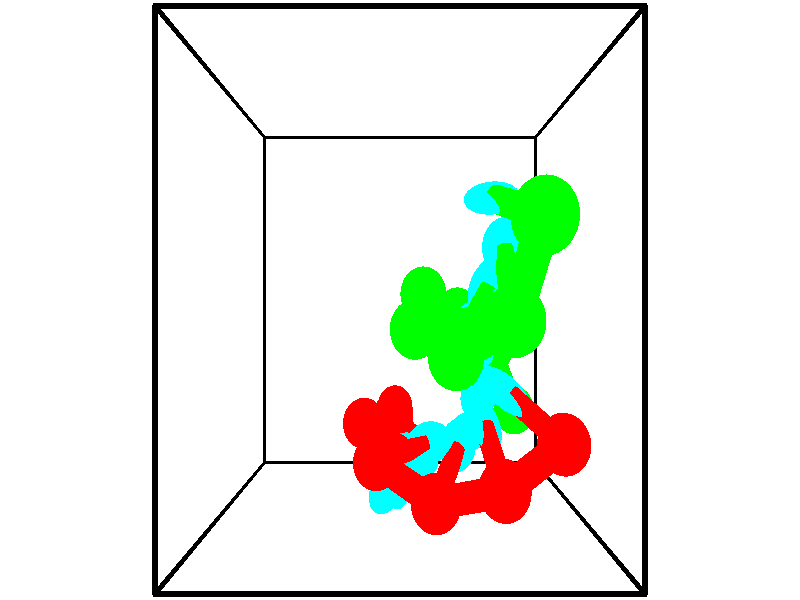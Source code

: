 // switches for output
#declare DRAW_BASES = 1; // possible values are 0, 1; only relevant for DNA ribbons
#declare DRAW_BASES_TYPE = 3; // possible values are 1, 2, 3; only relevant for DNA ribbons
#declare DRAW_FOG = 0; // set to 1 to enable fog

#include "colors.inc"

#include "transforms.inc"
background { rgb <1, 1, 1>}

#default {
   normal{
       ripples 0.25
       frequency 0.20
       turbulence 0.2
       lambda 5
   }
	finish {
		phong 0.1
		phong_size 40.
	}
}

// original window dimensions: 1024x640


// camera settings

camera {
	sky <-0, 1, 0>
	up <-0, 1, 0>
	right 1.6 * <1, 0, 0>
	location <2.5, 2.5, 11.1562>
	look_at <2.5, 2.5, 2.5>
	direction <0, 0, -8.6562>
	angle 67.0682
}


# declare cpy_camera_pos = <2.5, 2.5, 11.1562>;
# if (DRAW_FOG = 1)
fog {
	fog_type 2
	up vnormalize(cpy_camera_pos)
	color rgbt<1,1,1,0.3>
	distance 1e-5
	fog_alt 3e-3
	fog_offset 4
}
# end


// LIGHTS

# declare lum = 6;
global_settings {
	ambient_light rgb lum * <0.05, 0.05, 0.05>
	max_trace_level 15
}# declare cpy_direct_light_amount = 0.25;
light_source
{	1000 * <-1, -1, 1>,
	rgb lum * cpy_direct_light_amount
	parallel
}

light_source
{	1000 * <1, 1, -1>,
	rgb lum * cpy_direct_light_amount
	parallel
}

// strand 0

// nucleotide -1

// particle -1
sphere {
	<2.428158, 1.224648, 2.476865> 0.250000
	pigment { color rgbt <1,0,0,0> }
	no_shadow
}
cylinder {
	<2.282001, 0.948608, 2.726746>,  <2.194308, 0.782984, 2.876674>, 0.100000
	pigment { color rgbt <1,0,0,0> }
	no_shadow
}
cylinder {
	<2.282001, 0.948608, 2.726746>,  <2.428158, 1.224648, 2.476865>, 0.100000
	pigment { color rgbt <1,0,0,0> }
	no_shadow
}

// particle -1
sphere {
	<2.282001, 0.948608, 2.726746> 0.100000
	pigment { color rgbt <1,0,0,0> }
	no_shadow
}
sphere {
	0, 1
	scale<0.080000,0.200000,0.300000>
	matrix <-0.142666, 0.704694, 0.695020,
		-0.919857, 0.164830, -0.355942,
		-0.365390, -0.690100, 0.624702,
		2.172385, 0.741578, 2.914156>
	pigment { color rgbt <0,1,1,0> }
	no_shadow
}
cylinder {
	<2.703218, 0.819578, 2.850326>,  <2.428158, 1.224648, 2.476865>, 0.130000
	pigment { color rgbt <1,0,0,0> }
	no_shadow
}

// nucleotide -1

// particle -1
sphere {
	<2.703218, 0.819578, 2.850326> 0.250000
	pigment { color rgbt <1,0,0,0> }
	no_shadow
}
cylinder {
	<2.484077, 0.600037, 3.102871>,  <2.352593, 0.468312, 3.254398>, 0.100000
	pigment { color rgbt <1,0,0,0> }
	no_shadow
}
cylinder {
	<2.484077, 0.600037, 3.102871>,  <2.703218, 0.819578, 2.850326>, 0.100000
	pigment { color rgbt <1,0,0,0> }
	no_shadow
}

// particle -1
sphere {
	<2.484077, 0.600037, 3.102871> 0.100000
	pigment { color rgbt <1,0,0,0> }
	no_shadow
}
sphere {
	0, 1
	scale<0.080000,0.200000,0.300000>
	matrix <0.473305, 0.418947, 0.774897,
		-0.689814, 0.723355, 0.030255,
		-0.547850, -0.548855, 0.631363,
		2.319722, 0.435380, 3.292280>
	pigment { color rgbt <0,1,1,0> }
	no_shadow
}
cylinder {
	<2.422844, 1.276226, 3.343432>,  <2.703218, 0.819578, 2.850326>, 0.130000
	pigment { color rgbt <1,0,0,0> }
	no_shadow
}

// nucleotide -1

// particle -1
sphere {
	<2.422844, 1.276226, 3.343432> 0.250000
	pigment { color rgbt <1,0,0,0> }
	no_shadow
}
cylinder {
	<2.441319, 0.908722, 3.500275>,  <2.452403, 0.688220, 3.594380>, 0.100000
	pigment { color rgbt <1,0,0,0> }
	no_shadow
}
cylinder {
	<2.441319, 0.908722, 3.500275>,  <2.422844, 1.276226, 3.343432>, 0.100000
	pigment { color rgbt <1,0,0,0> }
	no_shadow
}

// particle -1
sphere {
	<2.441319, 0.908722, 3.500275> 0.100000
	pigment { color rgbt <1,0,0,0> }
	no_shadow
}
sphere {
	0, 1
	scale<0.080000,0.200000,0.300000>
	matrix <0.426060, 0.373150, 0.824155,
		-0.903515, 0.128996, 0.408682,
		0.046187, -0.918760, 0.392106,
		2.455175, 0.633094, 3.617907>
	pigment { color rgbt <0,1,1,0> }
	no_shadow
}
cylinder {
	<2.069783, 1.274737, 3.948446>,  <2.422844, 1.276226, 3.343432>, 0.130000
	pigment { color rgbt <1,0,0,0> }
	no_shadow
}

// nucleotide -1

// particle -1
sphere {
	<2.069783, 1.274737, 3.948446> 0.250000
	pigment { color rgbt <1,0,0,0> }
	no_shadow
}
cylinder {
	<2.422981, 1.091217, 3.908802>,  <2.634900, 0.981105, 3.885016>, 0.100000
	pigment { color rgbt <1,0,0,0> }
	no_shadow
}
cylinder {
	<2.422981, 1.091217, 3.908802>,  <2.069783, 1.274737, 3.948446>, 0.100000
	pigment { color rgbt <1,0,0,0> }
	no_shadow
}

// particle -1
sphere {
	<2.422981, 1.091217, 3.908802> 0.100000
	pigment { color rgbt <1,0,0,0> }
	no_shadow
}
sphere {
	0, 1
	scale<0.080000,0.200000,0.300000>
	matrix <0.351612, 0.506655, 0.787191,
		-0.310949, -0.729934, 0.608693,
		0.882995, -0.458799, -0.099110,
		2.687880, 0.953577, 3.879069>
	pigment { color rgbt <0,1,1,0> }
	no_shadow
}
cylinder {
	<2.245680, 1.045492, 4.667811>,  <2.069783, 1.274737, 3.948446>, 0.130000
	pigment { color rgbt <1,0,0,0> }
	no_shadow
}

// nucleotide -1

// particle -1
sphere {
	<2.245680, 1.045492, 4.667811> 0.250000
	pigment { color rgbt <1,0,0,0> }
	no_shadow
}
cylinder {
	<2.579861, 1.104752, 4.456123>,  <2.780369, 1.140307, 4.329111>, 0.100000
	pigment { color rgbt <1,0,0,0> }
	no_shadow
}
cylinder {
	<2.579861, 1.104752, 4.456123>,  <2.245680, 1.045492, 4.667811>, 0.100000
	pigment { color rgbt <1,0,0,0> }
	no_shadow
}

// particle -1
sphere {
	<2.579861, 1.104752, 4.456123> 0.100000
	pigment { color rgbt <1,0,0,0> }
	no_shadow
}
sphere {
	0, 1
	scale<0.080000,0.200000,0.300000>
	matrix <0.428428, 0.427547, 0.796023,
		0.344194, -0.891772, 0.293725,
		0.835452, 0.148147, -0.529219,
		2.830496, 1.149196, 4.297358>
	pigment { color rgbt <0,1,1,0> }
	no_shadow
}
cylinder {
	<2.857756, 0.813773, 5.157256>,  <2.245680, 1.045492, 4.667811>, 0.130000
	pigment { color rgbt <1,0,0,0> }
	no_shadow
}

// nucleotide -1

// particle -1
sphere {
	<2.857756, 0.813773, 5.157256> 0.250000
	pigment { color rgbt <1,0,0,0> }
	no_shadow
}
cylinder {
	<3.012081, 1.032867, 4.860302>,  <3.104676, 1.164324, 4.682130>, 0.100000
	pigment { color rgbt <1,0,0,0> }
	no_shadow
}
cylinder {
	<3.012081, 1.032867, 4.860302>,  <2.857756, 0.813773, 5.157256>, 0.100000
	pigment { color rgbt <1,0,0,0> }
	no_shadow
}

// particle -1
sphere {
	<3.012081, 1.032867, 4.860302> 0.100000
	pigment { color rgbt <1,0,0,0> }
	no_shadow
}
sphere {
	0, 1
	scale<0.080000,0.200000,0.300000>
	matrix <0.395837, 0.628575, 0.669482,
		0.833344, -0.552157, 0.025697,
		0.385812, 0.547737, -0.742384,
		3.127825, 1.197188, 4.637587>
	pigment { color rgbt <0,1,1,0> }
	no_shadow
}
cylinder {
	<3.500141, 0.981058, 5.398419>,  <2.857756, 0.813773, 5.157256>, 0.130000
	pigment { color rgbt <1,0,0,0> }
	no_shadow
}

// nucleotide -1

// particle -1
sphere {
	<3.500141, 0.981058, 5.398419> 0.250000
	pigment { color rgbt <1,0,0,0> }
	no_shadow
}
cylinder {
	<3.419231, 1.248077, 5.111794>,  <3.370686, 1.408289, 4.939818>, 0.100000
	pigment { color rgbt <1,0,0,0> }
	no_shadow
}
cylinder {
	<3.419231, 1.248077, 5.111794>,  <3.500141, 0.981058, 5.398419>, 0.100000
	pigment { color rgbt <1,0,0,0> }
	no_shadow
}

// particle -1
sphere {
	<3.419231, 1.248077, 5.111794> 0.100000
	pigment { color rgbt <1,0,0,0> }
	no_shadow
}
sphere {
	0, 1
	scale<0.080000,0.200000,0.300000>
	matrix <0.382994, 0.727337, 0.569470,
		0.901333, -0.159251, -0.402789,
		-0.202274, 0.667548, -0.716565,
		3.358549, 1.448342, 4.896824>
	pigment { color rgbt <0,1,1,0> }
	no_shadow
}
cylinder {
	<4.075277, 1.343949, 5.359604>,  <3.500141, 0.981058, 5.398419>, 0.130000
	pigment { color rgbt <1,0,0,0> }
	no_shadow
}

// nucleotide -1

// particle -1
sphere {
	<4.075277, 1.343949, 5.359604> 0.250000
	pigment { color rgbt <1,0,0,0> }
	no_shadow
}
cylinder {
	<3.770641, 1.572952, 5.238136>,  <3.587860, 1.710354, 5.165256>, 0.100000
	pigment { color rgbt <1,0,0,0> }
	no_shadow
}
cylinder {
	<3.770641, 1.572952, 5.238136>,  <4.075277, 1.343949, 5.359604>, 0.100000
	pigment { color rgbt <1,0,0,0> }
	no_shadow
}

// particle -1
sphere {
	<3.770641, 1.572952, 5.238136> 0.100000
	pigment { color rgbt <1,0,0,0> }
	no_shadow
}
sphere {
	0, 1
	scale<0.080000,0.200000,0.300000>
	matrix <0.332449, 0.747371, 0.575252,
		0.556291, 0.337151, -0.759520,
		-0.761589, 0.572509, -0.303670,
		3.542165, 1.744705, 5.147035>
	pigment { color rgbt <0,1,1,0> }
	no_shadow
}
// strand 1

// nucleotide -1

// particle -1
sphere {
	<3.574993, 3.022309, 6.677812> 0.250000
	pigment { color rgbt <0,1,0,0> }
	no_shadow
}
cylinder {
	<3.398560, 3.133759, 6.336563>,  <3.292700, 3.200628, 6.131814>, 0.100000
	pigment { color rgbt <0,1,0,0> }
	no_shadow
}
cylinder {
	<3.398560, 3.133759, 6.336563>,  <3.574993, 3.022309, 6.677812>, 0.100000
	pigment { color rgbt <0,1,0,0> }
	no_shadow
}

// particle -1
sphere {
	<3.398560, 3.133759, 6.336563> 0.100000
	pigment { color rgbt <0,1,0,0> }
	no_shadow
}
sphere {
	0, 1
	scale<0.080000,0.200000,0.300000>
	matrix <0.280154, -0.860340, -0.425827,
		-0.852619, -0.426830, 0.301426,
		-0.441084, 0.278622, -0.853121,
		3.266235, 3.217345, 6.080627>
	pigment { color rgbt <0,1,1,0> }
	no_shadow
}
cylinder {
	<3.418625, 2.361856, 6.308950>,  <3.574993, 3.022309, 6.677812>, 0.130000
	pigment { color rgbt <0,1,0,0> }
	no_shadow
}

// nucleotide -1

// particle -1
sphere {
	<3.418625, 2.361856, 6.308950> 0.250000
	pigment { color rgbt <0,1,0,0> }
	no_shadow
}
cylinder {
	<3.420624, 2.664642, 6.047577>,  <3.421823, 2.846314, 5.890753>, 0.100000
	pigment { color rgbt <0,1,0,0> }
	no_shadow
}
cylinder {
	<3.420624, 2.664642, 6.047577>,  <3.418625, 2.361856, 6.308950>, 0.100000
	pigment { color rgbt <0,1,0,0> }
	no_shadow
}

// particle -1
sphere {
	<3.420624, 2.664642, 6.047577> 0.100000
	pigment { color rgbt <0,1,0,0> }
	no_shadow
}
sphere {
	0, 1
	scale<0.080000,0.200000,0.300000>
	matrix <0.276498, -0.629012, -0.726562,
		-0.961002, -0.177043, -0.212442,
		0.004996, 0.756967, -0.653434,
		3.422122, 2.891732, 5.851547>
	pigment { color rgbt <0,1,1,0> }
	no_shadow
}
cylinder {
	<2.998266, 2.075303, 5.776056>,  <3.418625, 2.361856, 6.308950>, 0.130000
	pigment { color rgbt <0,1,0,0> }
	no_shadow
}

// nucleotide -1

// particle -1
sphere {
	<2.998266, 2.075303, 5.776056> 0.250000
	pigment { color rgbt <0,1,0,0> }
	no_shadow
}
cylinder {
	<3.203487, 2.386993, 5.632065>,  <3.326620, 2.574008, 5.545670>, 0.100000
	pigment { color rgbt <0,1,0,0> }
	no_shadow
}
cylinder {
	<3.203487, 2.386993, 5.632065>,  <2.998266, 2.075303, 5.776056>, 0.100000
	pigment { color rgbt <0,1,0,0> }
	no_shadow
}

// particle -1
sphere {
	<3.203487, 2.386993, 5.632065> 0.100000
	pigment { color rgbt <0,1,0,0> }
	no_shadow
}
sphere {
	0, 1
	scale<0.080000,0.200000,0.300000>
	matrix <0.214929, -0.522644, -0.825015,
		-0.831012, 0.345907, -0.435622,
		0.513054, 0.779225, -0.359978,
		3.357404, 2.620761, 5.524071>
	pigment { color rgbt <0,1,1,0> }
	no_shadow
}
cylinder {
	<2.649033, 2.257759, 5.173470>,  <2.998266, 2.075303, 5.776056>, 0.130000
	pigment { color rgbt <0,1,0,0> }
	no_shadow
}

// nucleotide -1

// particle -1
sphere {
	<2.649033, 2.257759, 5.173470> 0.250000
	pigment { color rgbt <0,1,0,0> }
	no_shadow
}
cylinder {
	<3.043619, 2.320663, 5.192047>,  <3.280371, 2.358406, 5.203194>, 0.100000
	pigment { color rgbt <0,1,0,0> }
	no_shadow
}
cylinder {
	<3.043619, 2.320663, 5.192047>,  <2.649033, 2.257759, 5.173470>, 0.100000
	pigment { color rgbt <0,1,0,0> }
	no_shadow
}

// particle -1
sphere {
	<3.043619, 2.320663, 5.192047> 0.100000
	pigment { color rgbt <0,1,0,0> }
	no_shadow
}
sphere {
	0, 1
	scale<0.080000,0.200000,0.300000>
	matrix <0.139277, -0.654088, -0.743485,
		-0.086543, 0.739890, -0.667137,
		0.986464, 0.157260, 0.046443,
		3.339559, 2.367841, 5.205980>
	pigment { color rgbt <0,1,1,0> }
	no_shadow
}
cylinder {
	<2.754816, 2.555403, 4.553404>,  <2.649033, 2.257759, 5.173470>, 0.130000
	pigment { color rgbt <0,1,0,0> }
	no_shadow
}

// nucleotide -1

// particle -1
sphere {
	<2.754816, 2.555403, 4.553404> 0.250000
	pigment { color rgbt <0,1,0,0> }
	no_shadow
}
cylinder {
	<3.019344, 2.318054, 4.736954>,  <3.178061, 2.175645, 4.847084>, 0.100000
	pigment { color rgbt <0,1,0,0> }
	no_shadow
}
cylinder {
	<3.019344, 2.318054, 4.736954>,  <2.754816, 2.555403, 4.553404>, 0.100000
	pigment { color rgbt <0,1,0,0> }
	no_shadow
}

// particle -1
sphere {
	<3.019344, 2.318054, 4.736954> 0.100000
	pigment { color rgbt <0,1,0,0> }
	no_shadow
}
sphere {
	0, 1
	scale<0.080000,0.200000,0.300000>
	matrix <0.132384, -0.509818, -0.850035,
		0.738329, 0.622894, -0.258600,
		0.661321, -0.593371, 0.458875,
		3.217741, 2.140043, 4.874616>
	pigment { color rgbt <0,1,1,0> }
	no_shadow
}
cylinder {
	<3.182279, 2.374610, 3.975699>,  <2.754816, 2.555403, 4.553404>, 0.130000
	pigment { color rgbt <0,1,0,0> }
	no_shadow
}

// nucleotide -1

// particle -1
sphere {
	<3.182279, 2.374610, 3.975699> 0.250000
	pigment { color rgbt <0,1,0,0> }
	no_shadow
}
cylinder {
	<3.236500, 2.095993, 4.257538>,  <3.269032, 1.928823, 4.426641>, 0.100000
	pigment { color rgbt <0,1,0,0> }
	no_shadow
}
cylinder {
	<3.236500, 2.095993, 4.257538>,  <3.182279, 2.374610, 3.975699>, 0.100000
	pigment { color rgbt <0,1,0,0> }
	no_shadow
}

// particle -1
sphere {
	<3.236500, 2.095993, 4.257538> 0.100000
	pigment { color rgbt <0,1,0,0> }
	no_shadow
}
sphere {
	0, 1
	scale<0.080000,0.200000,0.300000>
	matrix <0.020750, -0.709008, -0.704895,
		0.990553, 0.110170, -0.081654,
		0.135551, -0.696542, 0.704596,
		3.277165, 1.887030, 4.468916>
	pigment { color rgbt <0,1,1,0> }
	no_shadow
}
cylinder {
	<3.638716, 1.973703, 3.643250>,  <3.182279, 2.374610, 3.975699>, 0.130000
	pigment { color rgbt <0,1,0,0> }
	no_shadow
}

// nucleotide -1

// particle -1
sphere {
	<3.638716, 1.973703, 3.643250> 0.250000
	pigment { color rgbt <0,1,0,0> }
	no_shadow
}
cylinder {
	<3.505638, 1.741730, 3.940704>,  <3.425792, 1.602546, 4.119177>, 0.100000
	pigment { color rgbt <0,1,0,0> }
	no_shadow
}
cylinder {
	<3.505638, 1.741730, 3.940704>,  <3.638716, 1.973703, 3.643250>, 0.100000
	pigment { color rgbt <0,1,0,0> }
	no_shadow
}

// particle -1
sphere {
	<3.505638, 1.741730, 3.940704> 0.100000
	pigment { color rgbt <0,1,0,0> }
	no_shadow
}
sphere {
	0, 1
	scale<0.080000,0.200000,0.300000>
	matrix <-0.149360, -0.746197, -0.648753,
		0.931132, -0.326906, 0.161636,
		-0.332694, -0.579933, 0.743635,
		3.405830, 1.567750, 4.163795>
	pigment { color rgbt <0,1,1,0> }
	no_shadow
}
cylinder {
	<3.919548, 1.356121, 3.621832>,  <3.638716, 1.973703, 3.643250>, 0.130000
	pigment { color rgbt <0,1,0,0> }
	no_shadow
}

// nucleotide -1

// particle -1
sphere {
	<3.919548, 1.356121, 3.621832> 0.250000
	pigment { color rgbt <0,1,0,0> }
	no_shadow
}
cylinder {
	<3.587208, 1.270859, 3.827454>,  <3.387804, 1.219701, 3.950827>, 0.100000
	pigment { color rgbt <0,1,0,0> }
	no_shadow
}
cylinder {
	<3.587208, 1.270859, 3.827454>,  <3.919548, 1.356121, 3.621832>, 0.100000
	pigment { color rgbt <0,1,0,0> }
	no_shadow
}

// particle -1
sphere {
	<3.587208, 1.270859, 3.827454> 0.100000
	pigment { color rgbt <0,1,0,0> }
	no_shadow
}
sphere {
	0, 1
	scale<0.080000,0.200000,0.300000>
	matrix <-0.299956, -0.606528, -0.736309,
		0.468737, -0.765956, 0.439996,
		-0.830850, -0.213156, 0.514055,
		3.337953, 1.206912, 3.981670>
	pigment { color rgbt <0,1,1,0> }
	no_shadow
}
// box output
cylinder {
	<0.000000, 0.000000, 0.000000>,  <5.000000, 0.000000, 0.000000>, 0.025000
	pigment { color rgbt <0,0,0,0> }
	no_shadow
}
cylinder {
	<0.000000, 0.000000, 0.000000>,  <0.000000, 5.000000, 0.000000>, 0.025000
	pigment { color rgbt <0,0,0,0> }
	no_shadow
}
cylinder {
	<0.000000, 0.000000, 0.000000>,  <0.000000, 0.000000, 5.000000>, 0.025000
	pigment { color rgbt <0,0,0,0> }
	no_shadow
}
cylinder {
	<5.000000, 5.000000, 5.000000>,  <0.000000, 5.000000, 5.000000>, 0.025000
	pigment { color rgbt <0,0,0,0> }
	no_shadow
}
cylinder {
	<5.000000, 5.000000, 5.000000>,  <5.000000, 0.000000, 5.000000>, 0.025000
	pigment { color rgbt <0,0,0,0> }
	no_shadow
}
cylinder {
	<5.000000, 5.000000, 5.000000>,  <5.000000, 5.000000, 0.000000>, 0.025000
	pigment { color rgbt <0,0,0,0> }
	no_shadow
}
cylinder {
	<0.000000, 0.000000, 5.000000>,  <0.000000, 5.000000, 5.000000>, 0.025000
	pigment { color rgbt <0,0,0,0> }
	no_shadow
}
cylinder {
	<0.000000, 0.000000, 5.000000>,  <5.000000, 0.000000, 5.000000>, 0.025000
	pigment { color rgbt <0,0,0,0> }
	no_shadow
}
cylinder {
	<5.000000, 5.000000, 0.000000>,  <0.000000, 5.000000, 0.000000>, 0.025000
	pigment { color rgbt <0,0,0,0> }
	no_shadow
}
cylinder {
	<5.000000, 5.000000, 0.000000>,  <5.000000, 0.000000, 0.000000>, 0.025000
	pigment { color rgbt <0,0,0,0> }
	no_shadow
}
cylinder {
	<5.000000, 0.000000, 5.000000>,  <5.000000, 0.000000, 0.000000>, 0.025000
	pigment { color rgbt <0,0,0,0> }
	no_shadow
}
cylinder {
	<0.000000, 5.000000, 0.000000>,  <0.000000, 5.000000, 5.000000>, 0.025000
	pigment { color rgbt <0,0,0,0> }
	no_shadow
}
// end of box output
